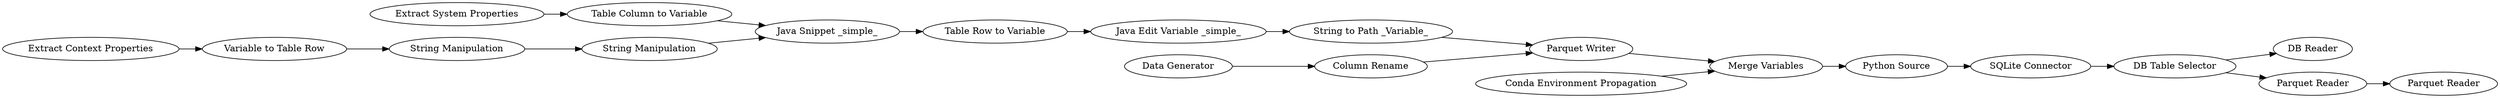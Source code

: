 digraph {
	"-6108970661083268460_85" [label="SQLite Connector"]
	"-6108970661083268460_101" [label="Parquet Writer"]
	"-6108970661083268460_86" [label="DB Table Selector"]
	"-6108970661083268460_81" [label="Java Edit Variable _simple_"]
	"-6108970661083268460_98" [label="Parquet Reader"]
	"-6108970661083268460_102" [label="String to Path _Variable_"]
	"-6108970661083268460_103" [label="Python Source"]
	"-6108970661083268460_99" [label="Column Rename"]
	"-5733483151311228236_46" [label="Java Snippet _simple_"]
	"-6108970661083268460_87" [label="DB Reader"]
	"-6108970661083268460_100" [label="Parquet Reader"]
	"-5733483151311228236_57" [label="Variable to Table Row"]
	"-5733483151311228236_56" [label="Extract Context Properties"]
	"-5733483151311228236_54" [label="Table Column to Variable"]
	"-6108970661083268460_104" [label="Conda Environment Propagation"]
	"-5733483151311228236_48" [label="String Manipulation"]
	"-5733483151311228236_47" [label="String Manipulation"]
	"-5733483151311228236_7" [label="Extract System Properties"]
	"-6108970661083268460_82" [label="Data Generator"]
	"-5733483151311228236_58" [label="Table Row to Variable"]
	"-6108970661083268460_105" [label="Merge Variables"]
	"-6108970661083268460_85" -> "-6108970661083268460_86"
	"-5733483151311228236_56" -> "-5733483151311228236_57"
	"-6108970661083268460_104" -> "-6108970661083268460_105"
	"-6108970661083268460_105" -> "-6108970661083268460_103"
	"-5733483151311228236_48" -> "-5733483151311228236_47"
	"-6108970661083268460_103" -> "-6108970661083268460_85"
	"-6108970661083268460_102" -> "-6108970661083268460_101"
	"-5733483151311228236_54" -> "-5733483151311228236_46"
	"-5733483151311228236_7" -> "-5733483151311228236_54"
	"-6108970661083268460_82" -> "-6108970661083268460_99"
	"-6108970661083268460_86" -> "-6108970661083268460_100"
	"-6108970661083268460_99" -> "-6108970661083268460_101"
	"-5733483151311228236_47" -> "-5733483151311228236_46"
	"-5733483151311228236_57" -> "-5733483151311228236_48"
	"-6108970661083268460_86" -> "-6108970661083268460_87"
	"-6108970661083268460_100" -> "-6108970661083268460_98"
	"-6108970661083268460_81" -> "-6108970661083268460_102"
	"-5733483151311228236_58" -> "-6108970661083268460_81"
	"-6108970661083268460_101" -> "-6108970661083268460_105"
	"-5733483151311228236_46" -> "-5733483151311228236_58"
	rankdir=LR
}
